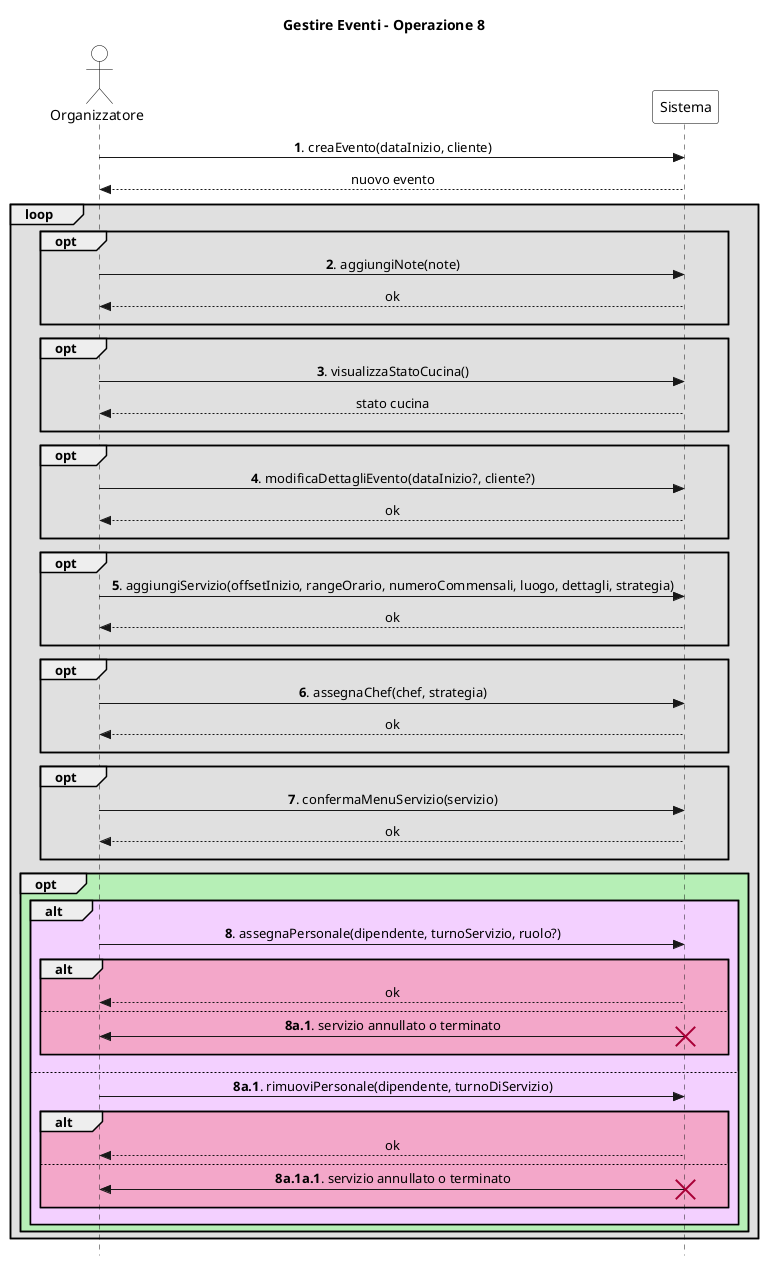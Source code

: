 @startuml
skinparam Style strictuml
skinparam SequenceMessageAlign center

skinparam sequence {
    ActorBorderColor Black
    ActorBackgroundColor White
    ParticipantBorderColor Black
    ParticipantBackgroundColor White
}

actor "Organizzatore" as org
participant Sistema

title Gestire Eventi - Operazione 8

org -> Sistema: **1**. creaEvento(dataInizio, cliente)
return nuovo evento

loop #e0e0e0
    opt #e0e0e0
        org -> Sistema: **2**. aggiungiNote(note)
        return ok
        ||10||
    end

    opt #e0e0e0
        org -> Sistema: **3**. visualizzaStatoCucina()
        return stato cucina
        ||10||
    end

    opt #e0e0e0
        org -> Sistema: **4**. modificaDettagliEvento(dataInizio?, cliente?)
        return ok
        ||10||
    end

    opt #e0e0e0
        org -> Sistema: **5**. aggiungiServizio(offsetInizio, rangeOrario, numeroCommensali, luogo, dettagli, strategia)
        return ok
        ||10||
    end

    opt #e0e0e0
        org -> Sistema: **6**. assegnaChef(chef, strategia)
        return ok
        ||10||
    end

    opt #e0e0e0
        org -> Sistema: **7**. confermaMenuServizio(servizio)
        return ok
        ||10||
    end

    opt #b6efb6
        alt #f3d0ff
            org -> Sistema: **8**. assegnaPersonale(dipendente, turnoServizio, ruolo?)
            alt #f3a7c9
                return ok
            else
                org <- Sistema: **8a.1**. servizio annullato o terminato
                destroy Sistema
                ||10||
            end
            ||10||
        else
            org -> Sistema: **8a.1**. rimuoviPersonale(dipendente, turnoDiServizio)
            alt #f3a7c9
                return ok
            else
                org <- Sistema: **8a.1a.1**. servizio annullato o terminato
                destroy Sistema
                ||10||
            end
            ||10||
        end
    end
end
@enduml